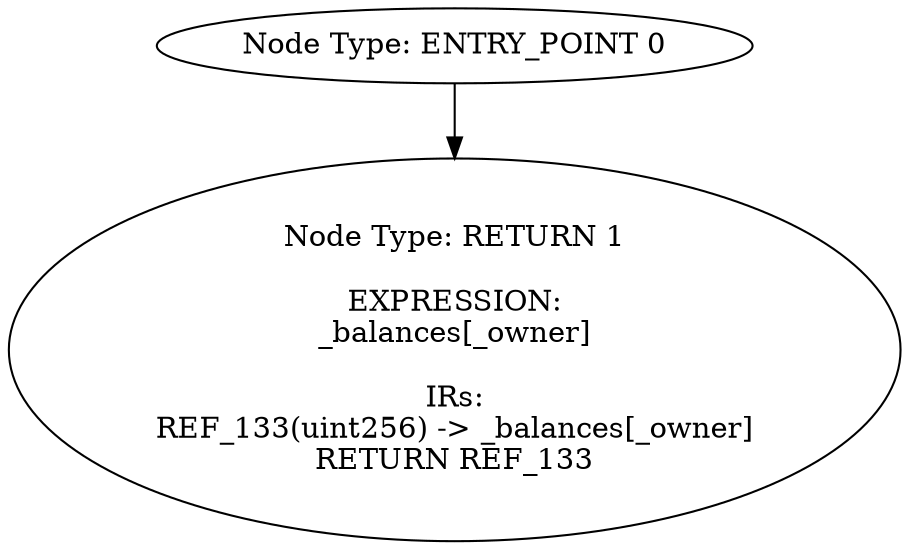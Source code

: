 digraph{
0[label="Node Type: ENTRY_POINT 0
"];
0->1;
1[label="Node Type: RETURN 1

EXPRESSION:
_balances[_owner]

IRs:
REF_133(uint256) -> _balances[_owner]
RETURN REF_133"];
}
